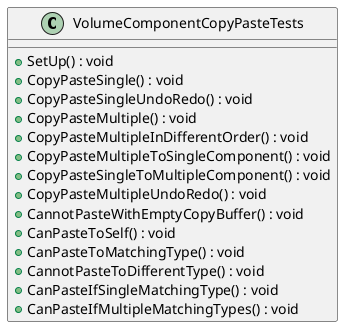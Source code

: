 @startuml
class VolumeComponentCopyPasteTests {
    + SetUp() : void
    + CopyPasteSingle() : void
    + CopyPasteSingleUndoRedo() : void
    + CopyPasteMultiple() : void
    + CopyPasteMultipleInDifferentOrder() : void
    + CopyPasteMultipleToSingleComponent() : void
    + CopyPasteSingleToMultipleComponent() : void
    + CopyPasteMultipleUndoRedo() : void
    + CannotPasteWithEmptyCopyBuffer() : void
    + CanPasteToSelf() : void
    + CanPasteToMatchingType() : void
    + CannotPasteToDifferentType() : void
    + CanPasteIfSingleMatchingType() : void
    + CanPasteIfMultipleMatchingTypes() : void
}
@enduml
